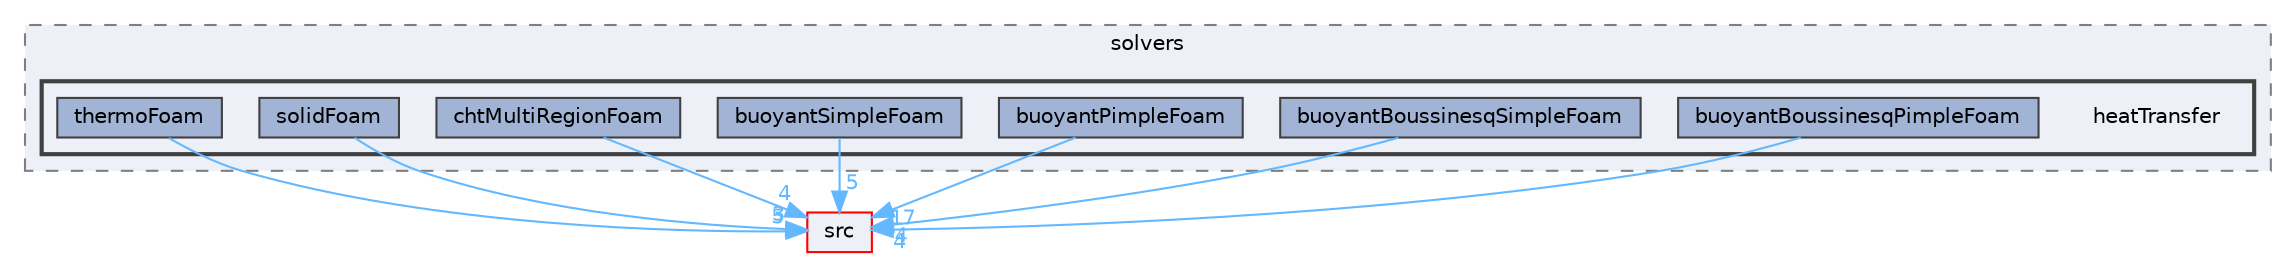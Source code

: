 digraph "applications/solvers/heatTransfer"
{
 // LATEX_PDF_SIZE
  bgcolor="transparent";
  edge [fontname=Helvetica,fontsize=10,labelfontname=Helvetica,labelfontsize=10];
  node [fontname=Helvetica,fontsize=10,shape=box,height=0.2,width=0.4];
  compound=true
  subgraph clusterdir_fdd174abb8ada244b49e98779c87ac3c {
    graph [ bgcolor="#edf0f7", pencolor="grey50", label="solvers", fontname=Helvetica,fontsize=10 style="filled,dashed", URL="dir_fdd174abb8ada244b49e98779c87ac3c.html",tooltip=""]
  subgraph clusterdir_faee72e18493b47f6f5cdf576f4c62ea {
    graph [ bgcolor="#edf0f7", pencolor="grey25", label="", fontname=Helvetica,fontsize=10 style="filled,bold", URL="dir_faee72e18493b47f6f5cdf576f4c62ea.html",tooltip=""]
    dir_faee72e18493b47f6f5cdf576f4c62ea [shape=plaintext, label="heatTransfer"];
  dir_6641f82fbb5cbac3ab878fd864868f3e [label="buoyantBoussinesqPimpleFoam", fillcolor="#a2b4d6", color="grey25", style="filled", URL="dir_6641f82fbb5cbac3ab878fd864868f3e.html",tooltip=""];
  dir_52164427c7c2ed6f369324bc8d8efa0d [label="buoyantBoussinesqSimpleFoam", fillcolor="#a2b4d6", color="grey25", style="filled", URL="dir_52164427c7c2ed6f369324bc8d8efa0d.html",tooltip=""];
  dir_f3c9f238b8c1604689cc4c1a611f71d7 [label="buoyantPimpleFoam", fillcolor="#a2b4d6", color="grey25", style="filled", URL="dir_f3c9f238b8c1604689cc4c1a611f71d7.html",tooltip=""];
  dir_90706e5b82a3613c0a5b601bc80a6bc4 [label="buoyantSimpleFoam", fillcolor="#a2b4d6", color="grey25", style="filled", URL="dir_90706e5b82a3613c0a5b601bc80a6bc4.html",tooltip=""];
  dir_b757d9b58d85b680e78ff2fbfc645379 [label="chtMultiRegionFoam", fillcolor="#a2b4d6", color="grey25", style="filled", URL="dir_b757d9b58d85b680e78ff2fbfc645379.html",tooltip=""];
  dir_2dd292586dde56d23b24a911d4e7b6b2 [label="solidFoam", fillcolor="#a2b4d6", color="grey25", style="filled", URL="dir_2dd292586dde56d23b24a911d4e7b6b2.html",tooltip=""];
  dir_d3cc969129dd312714607110e186c25f [label="thermoFoam", fillcolor="#a2b4d6", color="grey25", style="filled", URL="dir_d3cc969129dd312714607110e186c25f.html",tooltip=""];
  }
  }
  dir_68267d1309a1af8e8297ef4c3efbcdba [label="src", fillcolor="#edf0f7", color="red", style="filled", URL="dir_68267d1309a1af8e8297ef4c3efbcdba.html",tooltip=""];
  dir_6641f82fbb5cbac3ab878fd864868f3e->dir_68267d1309a1af8e8297ef4c3efbcdba [headlabel="4", labeldistance=1.5 headhref="dir_000359_003729.html" href="dir_000359_003729.html" color="steelblue1" fontcolor="steelblue1"];
  dir_52164427c7c2ed6f369324bc8d8efa0d->dir_68267d1309a1af8e8297ef4c3efbcdba [headlabel="4", labeldistance=1.5 headhref="dir_000360_003729.html" href="dir_000360_003729.html" color="steelblue1" fontcolor="steelblue1"];
  dir_f3c9f238b8c1604689cc4c1a611f71d7->dir_68267d1309a1af8e8297ef4c3efbcdba [headlabel="17", labeldistance=1.5 headhref="dir_000362_003729.html" href="dir_000362_003729.html" color="steelblue1" fontcolor="steelblue1"];
  dir_90706e5b82a3613c0a5b601bc80a6bc4->dir_68267d1309a1af8e8297ef4c3efbcdba [headlabel="5", labeldistance=1.5 headhref="dir_000363_003729.html" href="dir_000363_003729.html" color="steelblue1" fontcolor="steelblue1"];
  dir_b757d9b58d85b680e78ff2fbfc645379->dir_68267d1309a1af8e8297ef4c3efbcdba [headlabel="4", labeldistance=1.5 headhref="dir_000484_003729.html" href="dir_000484_003729.html" color="steelblue1" fontcolor="steelblue1"];
  dir_2dd292586dde56d23b24a911d4e7b6b2->dir_68267d1309a1af8e8297ef4c3efbcdba [headlabel="3", labeldistance=1.5 headhref="dir_003631_003729.html" href="dir_003631_003729.html" color="steelblue1" fontcolor="steelblue1"];
  dir_d3cc969129dd312714607110e186c25f->dir_68267d1309a1af8e8297ef4c3efbcdba [headlabel="5", labeldistance=1.5 headhref="dir_004014_003729.html" href="dir_004014_003729.html" color="steelblue1" fontcolor="steelblue1"];
}
